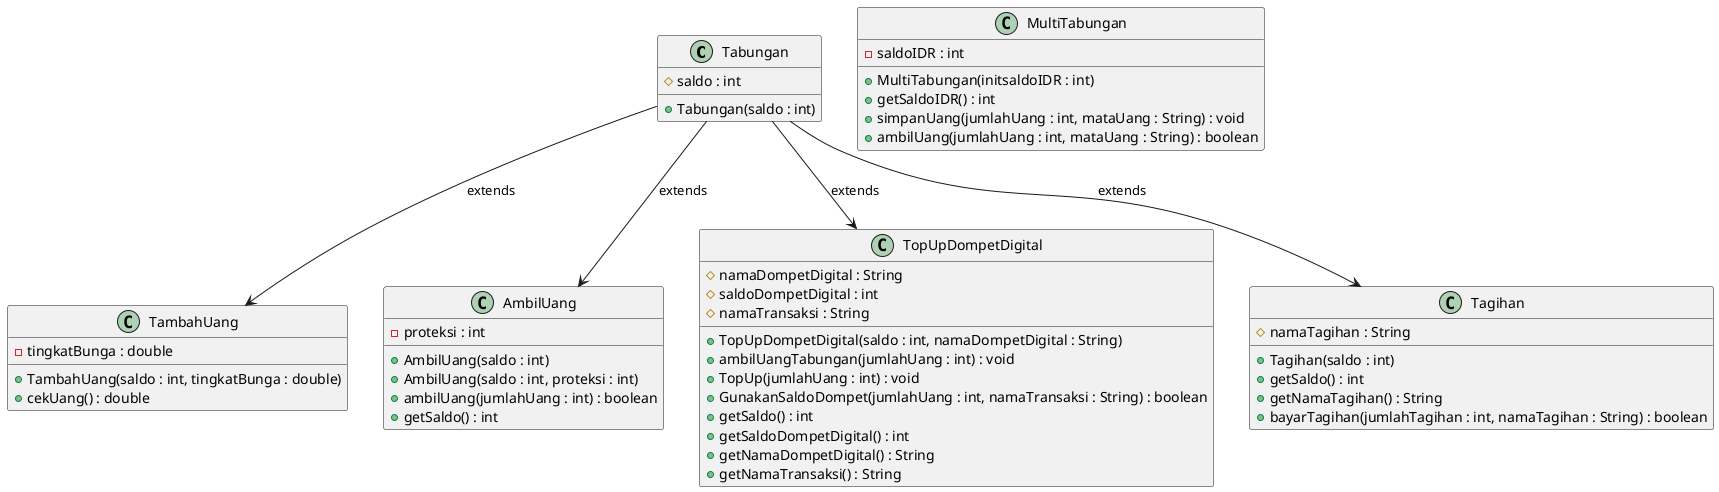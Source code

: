 @startuml
'https://plantuml.com/class-diagram

class Tabungan {
    # saldo : int
    + Tabungan(saldo : int)
}

class TambahUang {
    - tingkatBunga : double
    + TambahUang(saldo : int, tingkatBunga : double)
    + cekUang() : double
}

class AmbilUang {
    - proteksi : int
    + AmbilUang(saldo : int)
    + AmbilUang(saldo : int, proteksi : int)
    + ambilUang(jumlahUang : int) : boolean
    + getSaldo() : int
}

class TopUpDompetDigital {
    # namaDompetDigital : String
    # saldoDompetDigital : int
    # namaTransaksi : String
    + TopUpDompetDigital(saldo : int, namaDompetDigital : String)
    + ambilUangTabungan(jumlahUang : int) : void
    + TopUp(jumlahUang : int) : void
    + GunakanSaldoDompet(jumlahUang : int, namaTransaksi : String) : boolean
    + getSaldo() : int
    + getSaldoDompetDigital() : int
    + getNamaDompetDigital() : String
    + getNamaTransaksi() : String
}

class Tagihan {
    # namaTagihan : String
    + Tagihan(saldo : int)
    + getSaldo() : int
    + getNamaTagihan() : String
    + bayarTagihan(jumlahTagihan : int, namaTagihan : String) : boolean
}

Tabungan --> TambahUang : extends
Tabungan --> AmbilUang : extends
Tabungan --> TopUpDompetDigital : extends
Tabungan --> Tagihan : extends

class MultiTabungan {
    - saldoIDR : int
    + MultiTabungan(initsaldoIDR : int)
    + getSaldoIDR() : int
    + simpanUang(jumlahUang : int, mataUang : String) : void
    + ambilUang(jumlahUang : int, mataUang : String) : boolean
}

@enduml